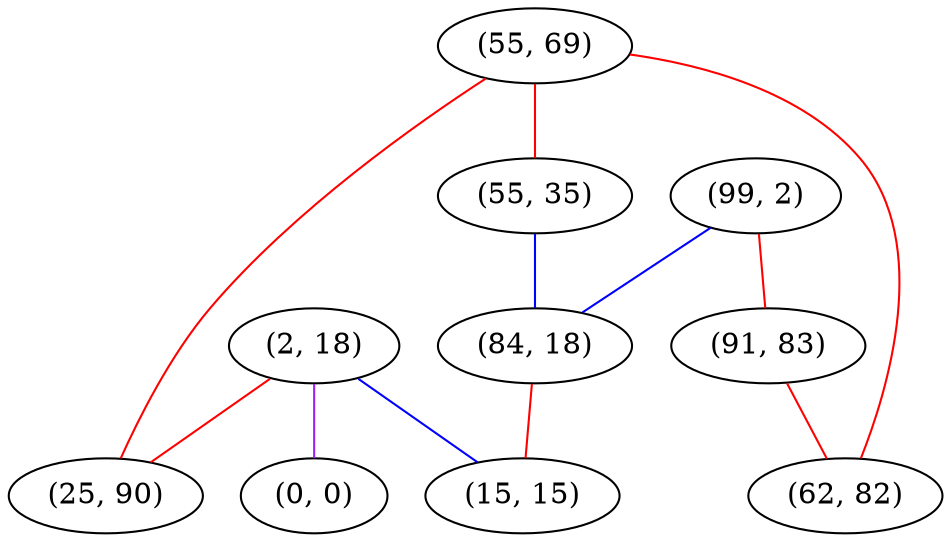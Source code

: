 graph "" {
"(99, 2)";
"(55, 69)";
"(2, 18)";
"(91, 83)";
"(25, 90)";
"(55, 35)";
"(0, 0)";
"(84, 18)";
"(62, 82)";
"(15, 15)";
"(99, 2)" -- "(84, 18)"  [color=blue, key=0, weight=3];
"(99, 2)" -- "(91, 83)"  [color=red, key=0, weight=1];
"(55, 69)" -- "(25, 90)"  [color=red, key=0, weight=1];
"(55, 69)" -- "(55, 35)"  [color=red, key=0, weight=1];
"(55, 69)" -- "(62, 82)"  [color=red, key=0, weight=1];
"(2, 18)" -- "(25, 90)"  [color=red, key=0, weight=1];
"(2, 18)" -- "(0, 0)"  [color=purple, key=0, weight=4];
"(2, 18)" -- "(15, 15)"  [color=blue, key=0, weight=3];
"(91, 83)" -- "(62, 82)"  [color=red, key=0, weight=1];
"(55, 35)" -- "(84, 18)"  [color=blue, key=0, weight=3];
"(84, 18)" -- "(15, 15)"  [color=red, key=0, weight=1];
}
